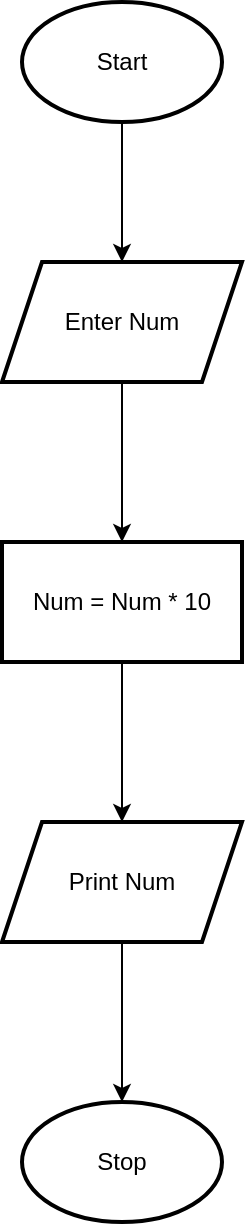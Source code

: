 <mxfile version="13.6.6" type="github"><diagram id="nwHDf_iBmktn6zTYvtot" name="Page-1"><mxGraphModel dx="933" dy="517" grid="1" gridSize="10" guides="1" tooltips="1" connect="1" arrows="1" fold="1" page="1" pageScale="1" pageWidth="850" pageHeight="1100" math="0" shadow="0"><root><mxCell id="0"/><mxCell id="1" parent="0"/><mxCell id="jzomKWt2lUwzssboPpNS-8" value="" style="edgeStyle=orthogonalEdgeStyle;rounded=0;orthogonalLoop=1;jettySize=auto;html=1;" edge="1" parent="1" source="jzomKWt2lUwzssboPpNS-1" target="jzomKWt2lUwzssboPpNS-7"><mxGeometry relative="1" as="geometry"/></mxCell><mxCell id="jzomKWt2lUwzssboPpNS-1" value="Start" style="strokeWidth=2;html=1;shape=mxgraph.flowchart.start_1;whiteSpace=wrap;" vertex="1" parent="1"><mxGeometry x="375" y="20" width="100" height="60" as="geometry"/></mxCell><mxCell id="jzomKWt2lUwzssboPpNS-2" value="Stop" style="strokeWidth=2;html=1;shape=mxgraph.flowchart.start_1;whiteSpace=wrap;" vertex="1" parent="1"><mxGeometry x="375" y="570" width="100" height="60" as="geometry"/></mxCell><mxCell id="jzomKWt2lUwzssboPpNS-10" value="" style="edgeStyle=orthogonalEdgeStyle;rounded=0;orthogonalLoop=1;jettySize=auto;html=1;" edge="1" parent="1" source="jzomKWt2lUwzssboPpNS-7" target="jzomKWt2lUwzssboPpNS-9"><mxGeometry relative="1" as="geometry"/></mxCell><mxCell id="jzomKWt2lUwzssboPpNS-7" value="Enter Num" style="shape=parallelogram;perimeter=parallelogramPerimeter;whiteSpace=wrap;html=1;fixedSize=1;strokeWidth=2;" vertex="1" parent="1"><mxGeometry x="365" y="150" width="120" height="60" as="geometry"/></mxCell><mxCell id="jzomKWt2lUwzssboPpNS-12" value="" style="edgeStyle=orthogonalEdgeStyle;rounded=0;orthogonalLoop=1;jettySize=auto;html=1;" edge="1" parent="1" source="jzomKWt2lUwzssboPpNS-9" target="jzomKWt2lUwzssboPpNS-11"><mxGeometry relative="1" as="geometry"/></mxCell><mxCell id="jzomKWt2lUwzssboPpNS-9" value="Num = Num * 10" style="whiteSpace=wrap;html=1;strokeWidth=2;" vertex="1" parent="1"><mxGeometry x="365" y="290" width="120" height="60" as="geometry"/></mxCell><mxCell id="jzomKWt2lUwzssboPpNS-13" style="edgeStyle=orthogonalEdgeStyle;rounded=0;orthogonalLoop=1;jettySize=auto;html=1;exitX=0.5;exitY=1;exitDx=0;exitDy=0;" edge="1" parent="1" source="jzomKWt2lUwzssboPpNS-11" target="jzomKWt2lUwzssboPpNS-2"><mxGeometry relative="1" as="geometry"/></mxCell><mxCell id="jzomKWt2lUwzssboPpNS-11" value="Print Num" style="shape=parallelogram;perimeter=parallelogramPerimeter;whiteSpace=wrap;html=1;fixedSize=1;strokeWidth=2;" vertex="1" parent="1"><mxGeometry x="365" y="430" width="120" height="60" as="geometry"/></mxCell></root></mxGraphModel></diagram></mxfile>